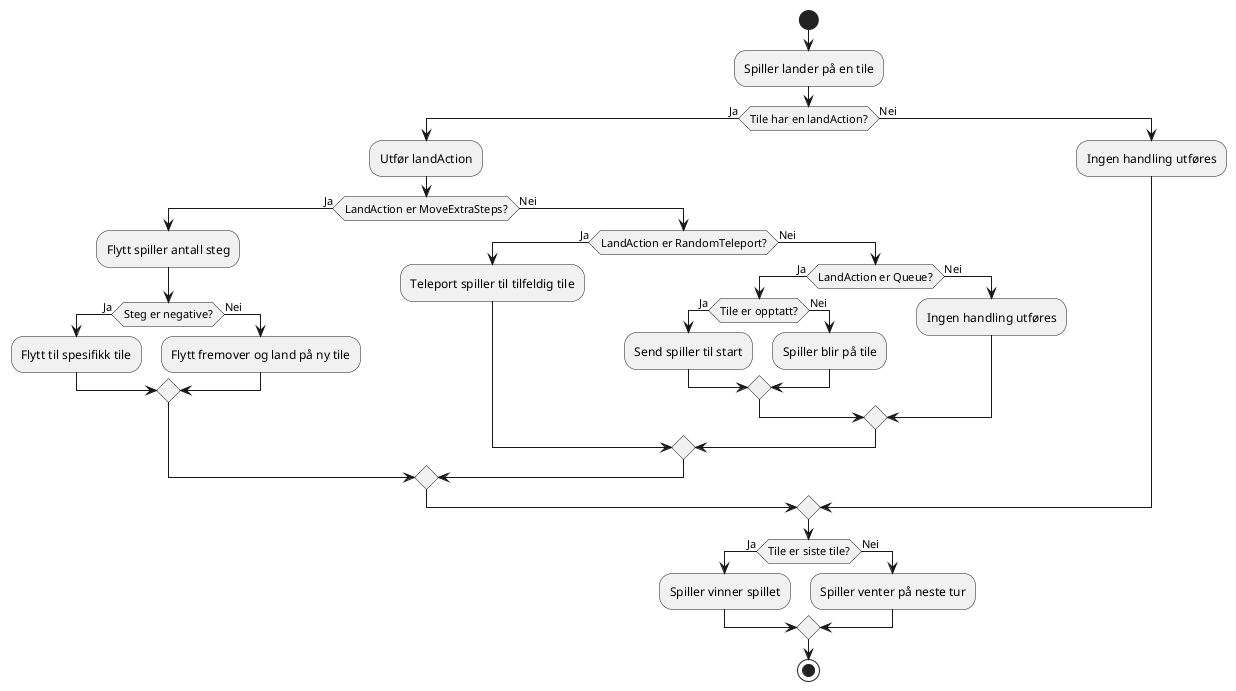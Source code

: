 @startuml
start

:Spiller lander på en tile;
if (Tile har en landAction?) then (Ja)
    :Utfør landAction;
    if (LandAction er MoveExtraSteps?) then (Ja)
        :Flytt spiller antall steg;
        if (Steg er negative?) then (Ja)
            :Flytt til spesifikk tile;
        else (Nei)
            :Flytt fremover og land på ny tile;
        endif
    else (Nei)
        if (LandAction er RandomTeleport?) then (Ja)
            :Teleport spiller til tilfeldig tile;
        else (Nei)
            if (LandAction er Queue?) then (Ja)
                if (Tile er opptatt?) then (Ja)
                    :Send spiller til start;
                else (Nei)
                    :Spiller blir på tile;
                endif
            else (Nei)
                :Ingen handling utføres;
            endif
        endif
    endif
else (Nei)
    :Ingen handling utføres;
endif

if (Tile er siste tile?) then (Ja)
    :Spiller vinner spillet;
else (Nei)
    :Spiller venter på neste tur;
endif

stop
@enduml